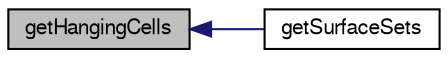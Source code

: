 digraph "getHangingCells"
{
  bgcolor="transparent";
  edge [fontname="FreeSans",fontsize="10",labelfontname="FreeSans",labelfontsize="10"];
  node [fontname="FreeSans",fontsize="10",shape=record];
  rankdir="LR";
  Node621 [label="getHangingCells",height=0.2,width=0.4,color="black", fillcolor="grey75", style="filled", fontcolor="black"];
  Node621 -> Node622 [dir="back",color="midnightblue",fontsize="10",style="solid",fontname="FreeSans"];
  Node622 [label="getSurfaceSets",height=0.2,width=0.4,color="black",URL="$a25478.html#a2db75a6d864dde5526eff724bc067f92",tooltip="Divide cells into cut,inside and outside. "];
}
